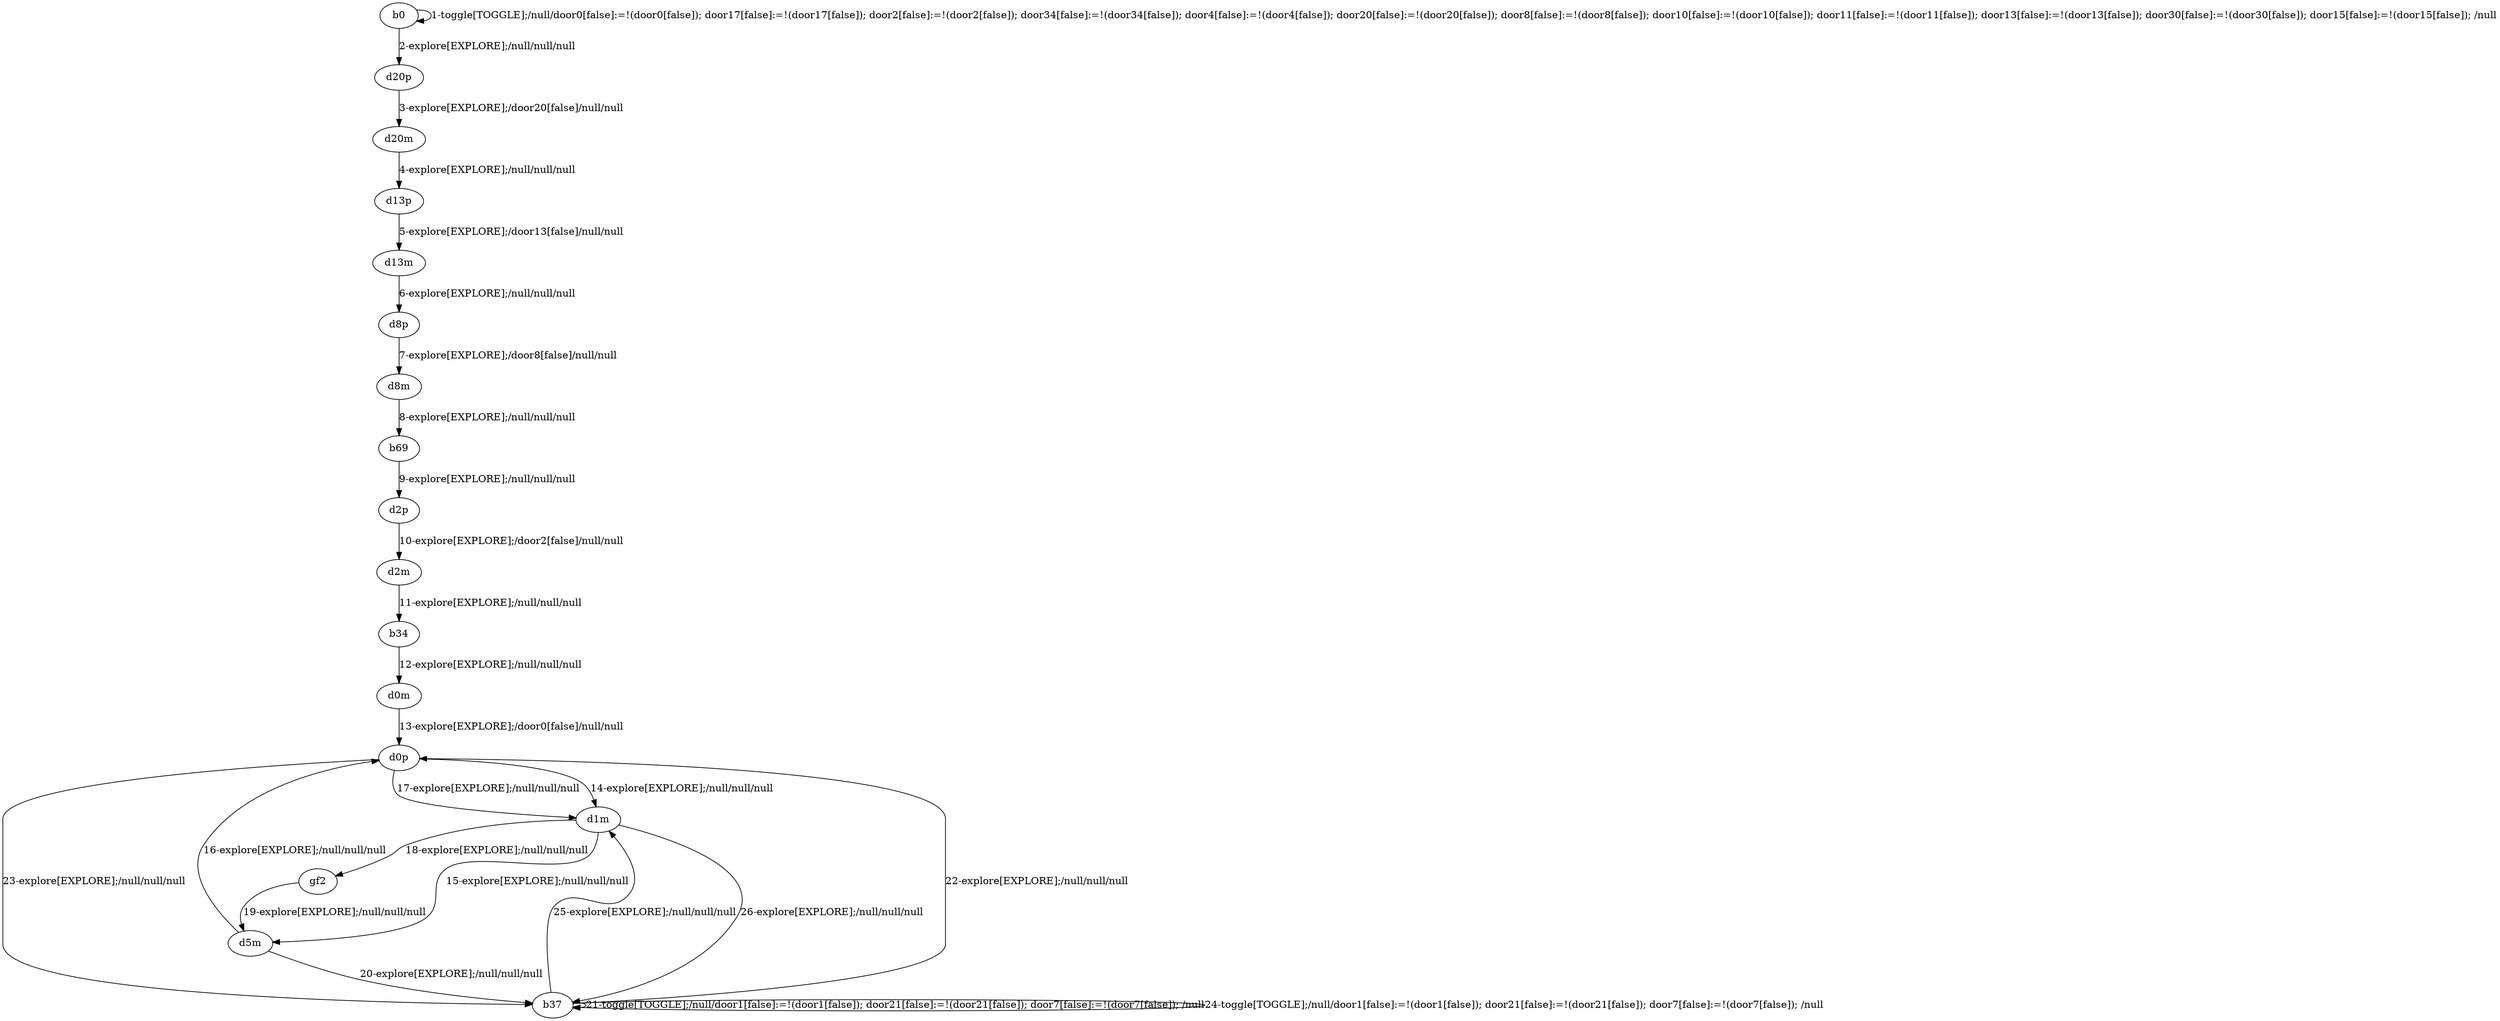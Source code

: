 # Total number of goals covered by this test: 1
# d1m --> b37

digraph g {
"b0" -> "b0" [label = "1-toggle[TOGGLE];/null/door0[false]:=!(door0[false]); door17[false]:=!(door17[false]); door2[false]:=!(door2[false]); door34[false]:=!(door34[false]); door4[false]:=!(door4[false]); door20[false]:=!(door20[false]); door8[false]:=!(door8[false]); door10[false]:=!(door10[false]); door11[false]:=!(door11[false]); door13[false]:=!(door13[false]); door30[false]:=!(door30[false]); door15[false]:=!(door15[false]); /null"];
"b0" -> "d20p" [label = "2-explore[EXPLORE];/null/null/null"];
"d20p" -> "d20m" [label = "3-explore[EXPLORE];/door20[false]/null/null"];
"d20m" -> "d13p" [label = "4-explore[EXPLORE];/null/null/null"];
"d13p" -> "d13m" [label = "5-explore[EXPLORE];/door13[false]/null/null"];
"d13m" -> "d8p" [label = "6-explore[EXPLORE];/null/null/null"];
"d8p" -> "d8m" [label = "7-explore[EXPLORE];/door8[false]/null/null"];
"d8m" -> "b69" [label = "8-explore[EXPLORE];/null/null/null"];
"b69" -> "d2p" [label = "9-explore[EXPLORE];/null/null/null"];
"d2p" -> "d2m" [label = "10-explore[EXPLORE];/door2[false]/null/null"];
"d2m" -> "b34" [label = "11-explore[EXPLORE];/null/null/null"];
"b34" -> "d0m" [label = "12-explore[EXPLORE];/null/null/null"];
"d0m" -> "d0p" [label = "13-explore[EXPLORE];/door0[false]/null/null"];
"d0p" -> "d1m" [label = "14-explore[EXPLORE];/null/null/null"];
"d1m" -> "d5m" [label = "15-explore[EXPLORE];/null/null/null"];
"d5m" -> "d0p" [label = "16-explore[EXPLORE];/null/null/null"];
"d0p" -> "d1m" [label = "17-explore[EXPLORE];/null/null/null"];
"d1m" -> "gf2" [label = "18-explore[EXPLORE];/null/null/null"];
"gf2" -> "d5m" [label = "19-explore[EXPLORE];/null/null/null"];
"d5m" -> "b37" [label = "20-explore[EXPLORE];/null/null/null"];
"b37" -> "b37" [label = "21-toggle[TOGGLE];/null/door1[false]:=!(door1[false]); door21[false]:=!(door21[false]); door7[false]:=!(door7[false]); /null"];
"b37" -> "d0p" [label = "22-explore[EXPLORE];/null/null/null"];
"d0p" -> "b37" [label = "23-explore[EXPLORE];/null/null/null"];
"b37" -> "b37" [label = "24-toggle[TOGGLE];/null/door1[false]:=!(door1[false]); door21[false]:=!(door21[false]); door7[false]:=!(door7[false]); /null"];
"b37" -> "d1m" [label = "25-explore[EXPLORE];/null/null/null"];
"d1m" -> "b37" [label = "26-explore[EXPLORE];/null/null/null"];
}